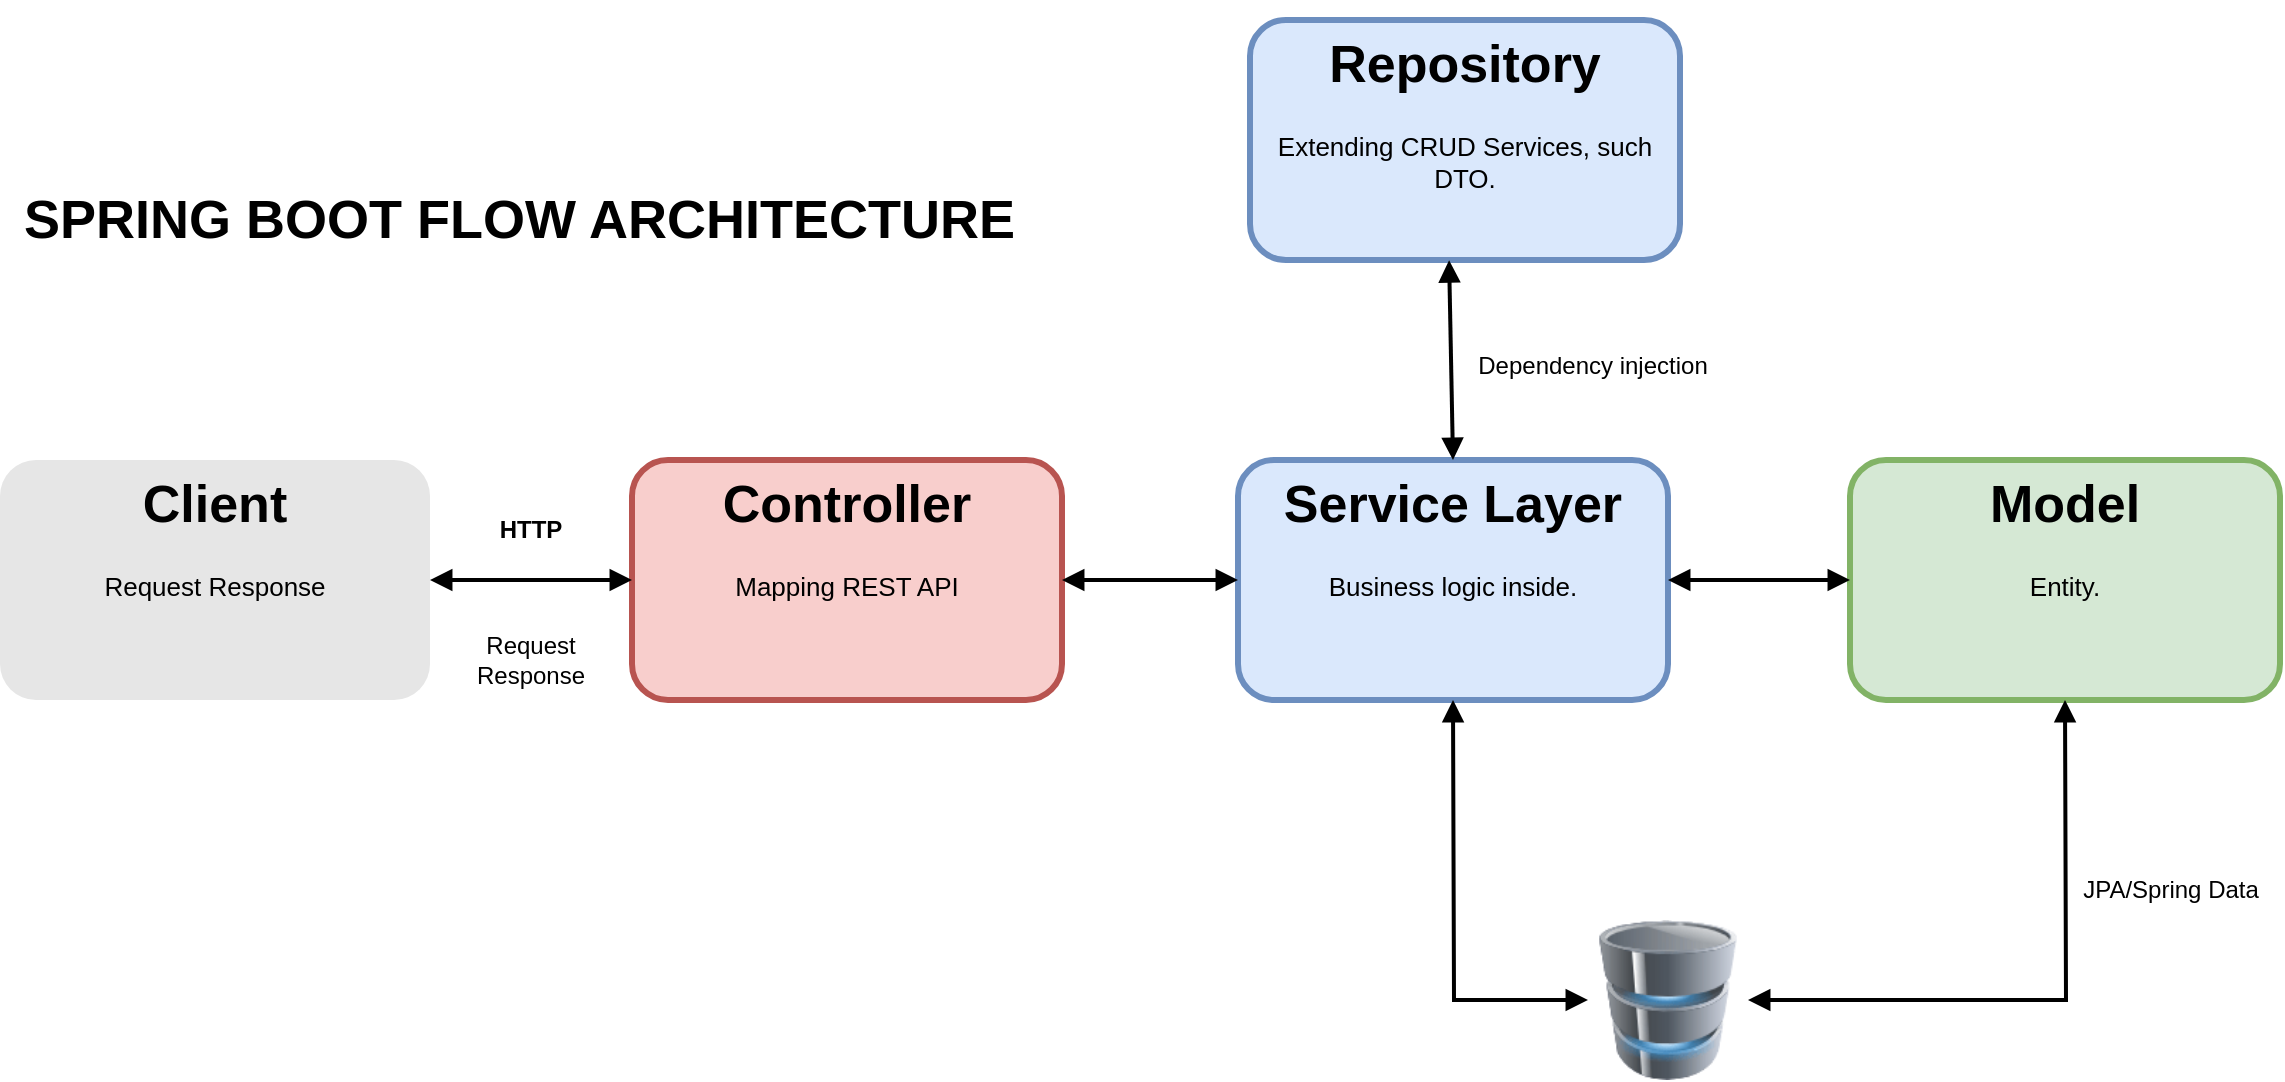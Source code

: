 <mxfile version="24.7.14">
  <diagram name="Page-1" id="82e54ff1-d628-8f03-85c4-9753963a91cd">
    <mxGraphModel dx="1354" dy="668" grid="1" gridSize="10" guides="1" tooltips="1" connect="1" arrows="1" fold="1" page="1" pageScale="1" pageWidth="1100" pageHeight="850" background="none" math="0" shadow="0">
      <root>
        <mxCell id="0" />
        <mxCell id="1" parent="0" />
        <mxCell id="4ec97bd9e5d20128-16" value="&lt;h1&gt;Client&lt;/h1&gt;&lt;p&gt;Request Response&lt;/p&gt;" style="text;html=1;spacing=5;spacingTop=-20;whiteSpace=wrap;overflow=hidden;strokeColor=none;strokeWidth=3;fillColor=#E6E6E6;fontSize=13;fontColor=#000000;align=center;rounded=1;" parent="1" vertex="1">
          <mxGeometry x="170" y="230" width="215" height="120" as="geometry" />
        </mxCell>
        <mxCell id="4ec97bd9e5d20128-17" value="&lt;h1&gt;Controller&lt;/h1&gt;&lt;p&gt;Mapping REST API&lt;/p&gt;" style="text;html=1;spacing=5;spacingTop=-20;whiteSpace=wrap;overflow=hidden;strokeColor=#b85450;strokeWidth=3;fillColor=#f8cecc;fontSize=13;align=center;rounded=1;" parent="1" vertex="1">
          <mxGeometry x="486" y="230" width="215" height="120" as="geometry" />
        </mxCell>
        <mxCell id="4ec97bd9e5d20128-18" value="&lt;h1&gt;Service Layer&lt;/h1&gt;&lt;p&gt;Business logic inside.&lt;/p&gt;" style="text;html=1;spacing=5;spacingTop=-20;whiteSpace=wrap;overflow=hidden;strokeColor=#6c8ebf;strokeWidth=3;fillColor=#dae8fc;fontSize=13;align=center;rounded=1;" parent="1" vertex="1">
          <mxGeometry x="789" y="230" width="215" height="120" as="geometry" />
        </mxCell>
        <mxCell id="lLHDqfpQ_8zfisPfltb2-1" value="" style="endArrow=block;startArrow=block;endFill=1;startFill=1;html=1;rounded=0;strokeWidth=2;entryX=0;entryY=0.5;entryDx=0;entryDy=0;" edge="1" parent="1" source="4ec97bd9e5d20128-16" target="4ec97bd9e5d20128-17">
          <mxGeometry width="160" relative="1" as="geometry">
            <mxPoint x="400" y="294" as="sourcePoint" />
            <mxPoint x="470" y="294" as="targetPoint" />
          </mxGeometry>
        </mxCell>
        <mxCell id="lLHDqfpQ_8zfisPfltb2-3" value="" style="image;html=1;image=img/lib/clip_art/computers/Database_128x128.png" vertex="1" parent="1">
          <mxGeometry x="964" y="460" width="80" height="80" as="geometry" />
        </mxCell>
        <mxCell id="lLHDqfpQ_8zfisPfltb2-6" value="&lt;h1&gt;Model&lt;/h1&gt;&lt;p&gt;Entity.&lt;/p&gt;" style="text;html=1;spacing=5;spacingTop=-20;whiteSpace=wrap;overflow=hidden;strokeColor=#82b366;strokeWidth=3;fillColor=#d5e8d4;fontSize=13;align=center;rounded=1;" vertex="1" parent="1">
          <mxGeometry x="1095" y="230" width="215" height="120" as="geometry" />
        </mxCell>
        <mxCell id="lLHDqfpQ_8zfisPfltb2-7" value="HTTP" style="text;html=1;align=center;verticalAlign=middle;resizable=0;points=[];autosize=1;strokeColor=none;fillColor=none;fontStyle=1;fontSize=12;" vertex="1" parent="1">
          <mxGeometry x="410" y="250" width="50" height="30" as="geometry" />
        </mxCell>
        <mxCell id="lLHDqfpQ_8zfisPfltb2-8" value="Request&lt;div&gt;Response&lt;/div&gt;" style="text;html=1;align=center;verticalAlign=middle;resizable=0;points=[];autosize=1;strokeColor=none;fillColor=none;" vertex="1" parent="1">
          <mxGeometry x="395" y="310" width="80" height="40" as="geometry" />
        </mxCell>
        <mxCell id="lLHDqfpQ_8zfisPfltb2-9" value="&lt;h1&gt;Repository&lt;/h1&gt;&lt;p&gt;Extending CRUD Services, such DTO.&lt;/p&gt;" style="text;html=1;spacing=5;spacingTop=-20;whiteSpace=wrap;overflow=hidden;strokeColor=#6c8ebf;strokeWidth=3;fillColor=#dae8fc;fontSize=13;align=center;rounded=1;" vertex="1" parent="1">
          <mxGeometry x="795" y="10" width="215" height="120" as="geometry" />
        </mxCell>
        <mxCell id="lLHDqfpQ_8zfisPfltb2-10" value="" style="endArrow=block;startArrow=block;endFill=1;startFill=1;html=1;rounded=0;strokeWidth=2;exitX=1;exitY=0.5;exitDx=0;exitDy=0;entryX=0;entryY=0.5;entryDx=0;entryDy=0;" edge="1" parent="1" source="4ec97bd9e5d20128-17" target="4ec97bd9e5d20128-18">
          <mxGeometry width="160" relative="1" as="geometry">
            <mxPoint x="710" y="294" as="sourcePoint" />
            <mxPoint x="780" y="294" as="targetPoint" />
          </mxGeometry>
        </mxCell>
        <mxCell id="lLHDqfpQ_8zfisPfltb2-11" value="" style="endArrow=block;startArrow=block;endFill=1;startFill=1;html=1;rounded=0;strokeWidth=2;exitX=1;exitY=0.5;exitDx=0;exitDy=0;entryX=0;entryY=0.5;entryDx=0;entryDy=0;" edge="1" parent="1" source="4ec97bd9e5d20128-18" target="lLHDqfpQ_8zfisPfltb2-6">
          <mxGeometry width="160" relative="1" as="geometry">
            <mxPoint x="1012" y="293" as="sourcePoint" />
            <mxPoint x="1082" y="293" as="targetPoint" />
          </mxGeometry>
        </mxCell>
        <mxCell id="lLHDqfpQ_8zfisPfltb2-13" value="" style="endArrow=block;startArrow=block;endFill=1;startFill=1;html=1;rounded=0;strokeWidth=2;entryX=0.5;entryY=1;entryDx=0;entryDy=0;exitX=1;exitY=0.5;exitDx=0;exitDy=0;" edge="1" parent="1" source="lLHDqfpQ_8zfisPfltb2-3" target="lLHDqfpQ_8zfisPfltb2-6">
          <mxGeometry width="160" relative="1" as="geometry">
            <mxPoint x="410" y="304" as="sourcePoint" />
            <mxPoint x="480" y="304" as="targetPoint" />
            <Array as="points">
              <mxPoint x="1203" y="500" />
            </Array>
          </mxGeometry>
        </mxCell>
        <mxCell id="lLHDqfpQ_8zfisPfltb2-14" value="" style="endArrow=block;startArrow=block;endFill=1;startFill=1;html=1;rounded=0;strokeWidth=2;exitX=0.463;exitY=1.001;exitDx=0;exitDy=0;entryX=0.5;entryY=0;entryDx=0;entryDy=0;exitPerimeter=0;" edge="1" parent="1" source="lLHDqfpQ_8zfisPfltb2-9" target="4ec97bd9e5d20128-18">
          <mxGeometry width="160" relative="1" as="geometry">
            <mxPoint x="1014" y="300" as="sourcePoint" />
            <mxPoint x="1105" y="300" as="targetPoint" />
          </mxGeometry>
        </mxCell>
        <mxCell id="lLHDqfpQ_8zfisPfltb2-15" value="JPA/Spring Data" style="text;html=1;align=center;verticalAlign=middle;resizable=0;points=[];autosize=1;strokeColor=none;fillColor=none;" vertex="1" parent="1">
          <mxGeometry x="1200" y="430" width="110" height="30" as="geometry" />
        </mxCell>
        <mxCell id="lLHDqfpQ_8zfisPfltb2-16" value="" style="endArrow=block;startArrow=block;endFill=1;startFill=1;html=1;rounded=0;strokeWidth=2;exitX=0.5;exitY=1;exitDx=0;exitDy=0;" edge="1" parent="1" source="4ec97bd9e5d20128-18" target="lLHDqfpQ_8zfisPfltb2-3">
          <mxGeometry width="160" relative="1" as="geometry">
            <mxPoint x="1014" y="300" as="sourcePoint" />
            <mxPoint x="1105" y="300" as="targetPoint" />
            <Array as="points">
              <mxPoint x="897" y="500" />
            </Array>
          </mxGeometry>
        </mxCell>
        <mxCell id="lLHDqfpQ_8zfisPfltb2-17" value="Dependency injection" style="text;html=1;align=center;verticalAlign=middle;resizable=0;points=[];autosize=1;strokeColor=none;fillColor=none;" vertex="1" parent="1">
          <mxGeometry x="896" y="168" width="140" height="30" as="geometry" />
        </mxCell>
        <mxCell id="lLHDqfpQ_8zfisPfltb2-18" value="SPRING BOOT FLOW ARCHITECTURE" style="text;html=1;align=left;verticalAlign=middle;resizable=0;points=[];autosize=1;strokeColor=none;fillColor=none;fontSize=27;fontStyle=1;horizontal=1;" vertex="1" parent="1">
          <mxGeometry x="180" y="85" width="510" height="50" as="geometry" />
        </mxCell>
      </root>
    </mxGraphModel>
  </diagram>
</mxfile>
